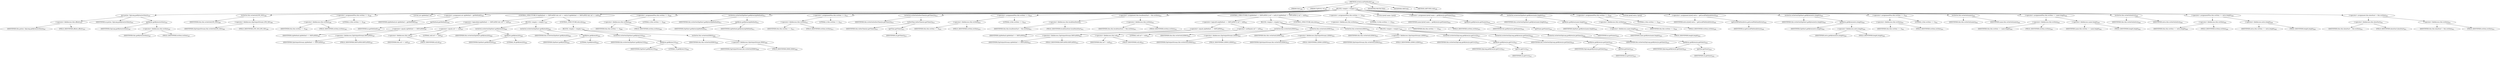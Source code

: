 digraph "writeLocalFileHeader" {  
"1197" [label = <(METHOD,writeLocalFileHeader)<SUB>586</SUB>> ]
"39" [label = <(PARAM,this)<SUB>586</SUB>> ]
"1198" [label = <(PARAM,ZipEntry ze)<SUB>586</SUB>> ]
"1199" [label = <(BLOCK,&lt;empty&gt;,&lt;empty&gt;)<SUB>586</SUB>> ]
"1200" [label = <(put,put(ze, ZipLong.getBytes(written)))<SUB>587</SUB>> ]
"1201" [label = <(&lt;operator&gt;.fieldAccess,this.offsets)<SUB>587</SUB>> ]
"1202" [label = <(IDENTIFIER,this,put(ze, ZipLong.getBytes(written)))<SUB>587</SUB>> ]
"1203" [label = <(FIELD_IDENTIFIER,offsets,offsets)<SUB>587</SUB>> ]
"1204" [label = <(IDENTIFIER,ze,put(ze, ZipLong.getBytes(written)))<SUB>587</SUB>> ]
"1205" [label = <(getBytes,getBytes(written))<SUB>587</SUB>> ]
"1206" [label = <(IDENTIFIER,ZipLong,getBytes(written))<SUB>587</SUB>> ]
"1207" [label = <(&lt;operator&gt;.fieldAccess,this.written)<SUB>587</SUB>> ]
"1208" [label = <(IDENTIFIER,this,getBytes(written))<SUB>587</SUB>> ]
"1209" [label = <(FIELD_IDENTIFIER,written,written)<SUB>587</SUB>> ]
"1210" [label = <(writeOut,this.writeOut(LFH_SIG))<SUB>589</SUB>> ]
"38" [label = <(IDENTIFIER,this,this.writeOut(LFH_SIG))<SUB>589</SUB>> ]
"1211" [label = <(&lt;operator&gt;.fieldAccess,ZipOutputStream.LFH_SIG)<SUB>589</SUB>> ]
"1212" [label = <(IDENTIFIER,ZipOutputStream,this.writeOut(LFH_SIG))<SUB>589</SUB>> ]
"1213" [label = <(FIELD_IDENTIFIER,LFH_SIG,LFH_SIG)<SUB>589</SUB>> ]
"1214" [label = <(&lt;operator&gt;.assignmentPlus,this.written += 4)<SUB>590</SUB>> ]
"1215" [label = <(&lt;operator&gt;.fieldAccess,this.written)<SUB>590</SUB>> ]
"1216" [label = <(IDENTIFIER,this,this.written += 4)<SUB>590</SUB>> ]
"1217" [label = <(FIELD_IDENTIFIER,written,written)<SUB>590</SUB>> ]
"1218" [label = <(LITERAL,4,this.written += 4)<SUB>590</SUB>> ]
"1219" [label = <(LOCAL,int zipMethod: int)> ]
"1220" [label = <(&lt;operator&gt;.assignment,int zipMethod = getMethod())<SUB>593</SUB>> ]
"1221" [label = <(IDENTIFIER,zipMethod,int zipMethod = getMethod())<SUB>593</SUB>> ]
"1222" [label = <(getMethod,getMethod())<SUB>593</SUB>> ]
"1223" [label = <(IDENTIFIER,ze,getMethod())<SUB>593</SUB>> ]
"1224" [label = <(CONTROL_STRUCTURE,if (zipMethod == DEFLATED &amp;&amp; raf == null),if (zipMethod == DEFLATED &amp;&amp; raf == null))<SUB>597</SUB>> ]
"1225" [label = <(&lt;operator&gt;.logicalAnd,zipMethod == DEFLATED &amp;&amp; raf == null)<SUB>597</SUB>> ]
"1226" [label = <(&lt;operator&gt;.equals,zipMethod == DEFLATED)<SUB>597</SUB>> ]
"1227" [label = <(IDENTIFIER,zipMethod,zipMethod == DEFLATED)<SUB>597</SUB>> ]
"1228" [label = <(&lt;operator&gt;.fieldAccess,ZipOutputStream.DEFLATED)<SUB>597</SUB>> ]
"1229" [label = <(IDENTIFIER,ZipOutputStream,zipMethod == DEFLATED)<SUB>597</SUB>> ]
"1230" [label = <(FIELD_IDENTIFIER,DEFLATED,DEFLATED)<SUB>597</SUB>> ]
"1231" [label = <(&lt;operator&gt;.equals,raf == null)<SUB>597</SUB>> ]
"1232" [label = <(&lt;operator&gt;.fieldAccess,this.raf)<SUB>597</SUB>> ]
"1233" [label = <(IDENTIFIER,this,raf == null)<SUB>597</SUB>> ]
"1234" [label = <(FIELD_IDENTIFIER,raf,raf)<SUB>597</SUB>> ]
"1235" [label = <(LITERAL,null,raf == null)<SUB>597</SUB>> ]
"1236" [label = <(BLOCK,&lt;empty&gt;,&lt;empty&gt;)<SUB>597</SUB>> ]
"1237" [label = <(writeOut,writeOut(ZipShort.getBytes(20)))<SUB>600</SUB>> ]
"40" [label = <(IDENTIFIER,this,writeOut(ZipShort.getBytes(20)))<SUB>600</SUB>> ]
"1238" [label = <(getBytes,getBytes(20))<SUB>600</SUB>> ]
"1239" [label = <(IDENTIFIER,ZipShort,getBytes(20))<SUB>600</SUB>> ]
"1240" [label = <(LITERAL,20,getBytes(20))<SUB>600</SUB>> ]
"1241" [label = <(writeOut,writeOut(ZipShort.getBytes(8)))<SUB>603</SUB>> ]
"41" [label = <(IDENTIFIER,this,writeOut(ZipShort.getBytes(8)))<SUB>603</SUB>> ]
"1242" [label = <(getBytes,getBytes(8))<SUB>603</SUB>> ]
"1243" [label = <(IDENTIFIER,ZipShort,getBytes(8))<SUB>603</SUB>> ]
"1244" [label = <(LITERAL,8,getBytes(8))<SUB>603</SUB>> ]
"1245" [label = <(CONTROL_STRUCTURE,else,else)<SUB>604</SUB>> ]
"1246" [label = <(BLOCK,&lt;empty&gt;,&lt;empty&gt;)<SUB>604</SUB>> ]
"1247" [label = <(writeOut,writeOut(ZipShort.getBytes(10)))<SUB>605</SUB>> ]
"42" [label = <(IDENTIFIER,this,writeOut(ZipShort.getBytes(10)))<SUB>605</SUB>> ]
"1248" [label = <(getBytes,getBytes(10))<SUB>605</SUB>> ]
"1249" [label = <(IDENTIFIER,ZipShort,getBytes(10))<SUB>605</SUB>> ]
"1250" [label = <(LITERAL,10,getBytes(10))<SUB>605</SUB>> ]
"1251" [label = <(writeOut,this.writeOut(ZERO))<SUB>606</SUB>> ]
"43" [label = <(IDENTIFIER,this,this.writeOut(ZERO))<SUB>606</SUB>> ]
"1252" [label = <(&lt;operator&gt;.fieldAccess,ZipOutputStream.ZERO)<SUB>606</SUB>> ]
"1253" [label = <(IDENTIFIER,ZipOutputStream,this.writeOut(ZERO))<SUB>606</SUB>> ]
"1254" [label = <(FIELD_IDENTIFIER,ZERO,ZERO)<SUB>606</SUB>> ]
"1255" [label = <(&lt;operator&gt;.assignmentPlus,this.written += 4)<SUB>608</SUB>> ]
"1256" [label = <(&lt;operator&gt;.fieldAccess,this.written)<SUB>608</SUB>> ]
"1257" [label = <(IDENTIFIER,this,this.written += 4)<SUB>608</SUB>> ]
"1258" [label = <(FIELD_IDENTIFIER,written,written)<SUB>608</SUB>> ]
"1259" [label = <(LITERAL,4,this.written += 4)<SUB>608</SUB>> ]
"1260" [label = <(writeOut,writeOut(ZipShort.getBytes(zipMethod)))<SUB>611</SUB>> ]
"44" [label = <(IDENTIFIER,this,writeOut(ZipShort.getBytes(zipMethod)))<SUB>611</SUB>> ]
"1261" [label = <(getBytes,getBytes(zipMethod))<SUB>611</SUB>> ]
"1262" [label = <(IDENTIFIER,ZipShort,getBytes(zipMethod))<SUB>611</SUB>> ]
"1263" [label = <(IDENTIFIER,zipMethod,getBytes(zipMethod))<SUB>611</SUB>> ]
"1264" [label = <(&lt;operator&gt;.assignmentPlus,this.written += 2)<SUB>612</SUB>> ]
"1265" [label = <(&lt;operator&gt;.fieldAccess,this.written)<SUB>612</SUB>> ]
"1266" [label = <(IDENTIFIER,this,this.written += 2)<SUB>612</SUB>> ]
"1267" [label = <(FIELD_IDENTIFIER,written,written)<SUB>612</SUB>> ]
"1268" [label = <(LITERAL,2,this.written += 2)<SUB>612</SUB>> ]
"1269" [label = <(writeOut,writeOut(toDosTime(ze.getTime())))<SUB>615</SUB>> ]
"46" [label = <(IDENTIFIER,this,writeOut(toDosTime(ze.getTime())))<SUB>615</SUB>> ]
"1270" [label = <(toDosTime,toDosTime(ze.getTime()))<SUB>615</SUB>> ]
"45" [label = <(IDENTIFIER,this,toDosTime(ze.getTime()))<SUB>615</SUB>> ]
"1271" [label = <(getTime,getTime())<SUB>615</SUB>> ]
"1272" [label = <(IDENTIFIER,ze,getTime())<SUB>615</SUB>> ]
"1273" [label = <(&lt;operator&gt;.assignmentPlus,this.written += 4)<SUB>616</SUB>> ]
"1274" [label = <(&lt;operator&gt;.fieldAccess,this.written)<SUB>616</SUB>> ]
"1275" [label = <(IDENTIFIER,this,this.written += 4)<SUB>616</SUB>> ]
"1276" [label = <(FIELD_IDENTIFIER,written,written)<SUB>616</SUB>> ]
"1277" [label = <(LITERAL,4,this.written += 4)<SUB>616</SUB>> ]
"1278" [label = <(&lt;operator&gt;.assignment,this.localDataStart = this.written)<SUB>621</SUB>> ]
"1279" [label = <(&lt;operator&gt;.fieldAccess,this.localDataStart)<SUB>621</SUB>> ]
"1280" [label = <(IDENTIFIER,this,this.localDataStart = this.written)<SUB>621</SUB>> ]
"1281" [label = <(FIELD_IDENTIFIER,localDataStart,localDataStart)<SUB>621</SUB>> ]
"1282" [label = <(&lt;operator&gt;.fieldAccess,this.written)<SUB>621</SUB>> ]
"1283" [label = <(IDENTIFIER,this,this.localDataStart = this.written)<SUB>621</SUB>> ]
"1284" [label = <(FIELD_IDENTIFIER,written,written)<SUB>621</SUB>> ]
"1285" [label = <(CONTROL_STRUCTURE,if (zipMethod == DEFLATED || raf != null),if (zipMethod == DEFLATED || raf != null))<SUB>622</SUB>> ]
"1286" [label = <(&lt;operator&gt;.logicalOr,zipMethod == DEFLATED || raf != null)<SUB>622</SUB>> ]
"1287" [label = <(&lt;operator&gt;.equals,zipMethod == DEFLATED)<SUB>622</SUB>> ]
"1288" [label = <(IDENTIFIER,zipMethod,zipMethod == DEFLATED)<SUB>622</SUB>> ]
"1289" [label = <(&lt;operator&gt;.fieldAccess,ZipOutputStream.DEFLATED)<SUB>622</SUB>> ]
"1290" [label = <(IDENTIFIER,ZipOutputStream,zipMethod == DEFLATED)<SUB>622</SUB>> ]
"1291" [label = <(FIELD_IDENTIFIER,DEFLATED,DEFLATED)<SUB>622</SUB>> ]
"1292" [label = <(&lt;operator&gt;.notEquals,raf != null)<SUB>622</SUB>> ]
"1293" [label = <(&lt;operator&gt;.fieldAccess,this.raf)<SUB>622</SUB>> ]
"1294" [label = <(IDENTIFIER,this,raf != null)<SUB>622</SUB>> ]
"1295" [label = <(FIELD_IDENTIFIER,raf,raf)<SUB>622</SUB>> ]
"1296" [label = <(LITERAL,null,raf != null)<SUB>622</SUB>> ]
"1297" [label = <(BLOCK,&lt;empty&gt;,&lt;empty&gt;)<SUB>622</SUB>> ]
"1298" [label = <(writeOut,this.writeOut(LZERO))<SUB>623</SUB>> ]
"47" [label = <(IDENTIFIER,this,this.writeOut(LZERO))<SUB>623</SUB>> ]
"1299" [label = <(&lt;operator&gt;.fieldAccess,ZipOutputStream.LZERO)<SUB>623</SUB>> ]
"1300" [label = <(IDENTIFIER,ZipOutputStream,this.writeOut(LZERO))<SUB>623</SUB>> ]
"1301" [label = <(FIELD_IDENTIFIER,LZERO,LZERO)<SUB>623</SUB>> ]
"1302" [label = <(writeOut,this.writeOut(LZERO))<SUB>624</SUB>> ]
"48" [label = <(IDENTIFIER,this,this.writeOut(LZERO))<SUB>624</SUB>> ]
"1303" [label = <(&lt;operator&gt;.fieldAccess,ZipOutputStream.LZERO)<SUB>624</SUB>> ]
"1304" [label = <(IDENTIFIER,ZipOutputStream,this.writeOut(LZERO))<SUB>624</SUB>> ]
"1305" [label = <(FIELD_IDENTIFIER,LZERO,LZERO)<SUB>624</SUB>> ]
"1306" [label = <(writeOut,this.writeOut(LZERO))<SUB>625</SUB>> ]
"49" [label = <(IDENTIFIER,this,this.writeOut(LZERO))<SUB>625</SUB>> ]
"1307" [label = <(&lt;operator&gt;.fieldAccess,ZipOutputStream.LZERO)<SUB>625</SUB>> ]
"1308" [label = <(IDENTIFIER,ZipOutputStream,this.writeOut(LZERO))<SUB>625</SUB>> ]
"1309" [label = <(FIELD_IDENTIFIER,LZERO,LZERO)<SUB>625</SUB>> ]
"1310" [label = <(CONTROL_STRUCTURE,else,else)<SUB>626</SUB>> ]
"1311" [label = <(BLOCK,&lt;empty&gt;,&lt;empty&gt;)<SUB>626</SUB>> ]
"1312" [label = <(writeOut,writeOut(ZipLong.getBytes(ze.getCrc())))<SUB>627</SUB>> ]
"50" [label = <(IDENTIFIER,this,writeOut(ZipLong.getBytes(ze.getCrc())))<SUB>627</SUB>> ]
"1313" [label = <(getBytes,getBytes(ze.getCrc()))<SUB>627</SUB>> ]
"1314" [label = <(IDENTIFIER,ZipLong,getBytes(ze.getCrc()))<SUB>627</SUB>> ]
"1315" [label = <(getCrc,getCrc())<SUB>627</SUB>> ]
"1316" [label = <(IDENTIFIER,ze,getCrc())<SUB>627</SUB>> ]
"1317" [label = <(writeOut,writeOut(ZipLong.getBytes(ze.getSize())))<SUB>628</SUB>> ]
"51" [label = <(IDENTIFIER,this,writeOut(ZipLong.getBytes(ze.getSize())))<SUB>628</SUB>> ]
"1318" [label = <(getBytes,getBytes(ze.getSize()))<SUB>628</SUB>> ]
"1319" [label = <(IDENTIFIER,ZipLong,getBytes(ze.getSize()))<SUB>628</SUB>> ]
"1320" [label = <(getSize,getSize())<SUB>628</SUB>> ]
"1321" [label = <(IDENTIFIER,ze,getSize())<SUB>628</SUB>> ]
"1322" [label = <(writeOut,writeOut(ZipLong.getBytes(ze.getSize())))<SUB>629</SUB>> ]
"52" [label = <(IDENTIFIER,this,writeOut(ZipLong.getBytes(ze.getSize())))<SUB>629</SUB>> ]
"1323" [label = <(getBytes,getBytes(ze.getSize()))<SUB>629</SUB>> ]
"1324" [label = <(IDENTIFIER,ZipLong,getBytes(ze.getSize()))<SUB>629</SUB>> ]
"1325" [label = <(getSize,getSize())<SUB>629</SUB>> ]
"1326" [label = <(IDENTIFIER,ze,getSize())<SUB>629</SUB>> ]
"1327" [label = <(&lt;operator&gt;.assignmentPlus,this.written += 12)<SUB>631</SUB>> ]
"1328" [label = <(&lt;operator&gt;.fieldAccess,this.written)<SUB>631</SUB>> ]
"1329" [label = <(IDENTIFIER,this,this.written += 12)<SUB>631</SUB>> ]
"1330" [label = <(FIELD_IDENTIFIER,written,written)<SUB>631</SUB>> ]
"1331" [label = <(LITERAL,12,this.written += 12)<SUB>631</SUB>> ]
"1332" [label = <(LOCAL,byte[] name: byte[])> ]
"1333" [label = <(&lt;operator&gt;.assignment,byte[] name = getBytes(ze.getName()))<SUB>634</SUB>> ]
"1334" [label = <(IDENTIFIER,name,byte[] name = getBytes(ze.getName()))<SUB>634</SUB>> ]
"1335" [label = <(getBytes,getBytes(ze.getName()))<SUB>634</SUB>> ]
"53" [label = <(IDENTIFIER,this,getBytes(ze.getName()))<SUB>634</SUB>> ]
"1336" [label = <(getName,getName())<SUB>634</SUB>> ]
"1337" [label = <(IDENTIFIER,ze,getName())<SUB>634</SUB>> ]
"1338" [label = <(writeOut,writeOut(ZipShort.getBytes(name.length)))<SUB>635</SUB>> ]
"54" [label = <(IDENTIFIER,this,writeOut(ZipShort.getBytes(name.length)))<SUB>635</SUB>> ]
"1339" [label = <(getBytes,getBytes(name.length))<SUB>635</SUB>> ]
"1340" [label = <(IDENTIFIER,ZipShort,getBytes(name.length))<SUB>635</SUB>> ]
"1341" [label = <(&lt;operator&gt;.fieldAccess,name.length)<SUB>635</SUB>> ]
"1342" [label = <(IDENTIFIER,name,getBytes(name.length))<SUB>635</SUB>> ]
"1343" [label = <(FIELD_IDENTIFIER,length,length)<SUB>635</SUB>> ]
"1344" [label = <(&lt;operator&gt;.assignmentPlus,this.written += 2)<SUB>636</SUB>> ]
"1345" [label = <(&lt;operator&gt;.fieldAccess,this.written)<SUB>636</SUB>> ]
"1346" [label = <(IDENTIFIER,this,this.written += 2)<SUB>636</SUB>> ]
"1347" [label = <(FIELD_IDENTIFIER,written,written)<SUB>636</SUB>> ]
"1348" [label = <(LITERAL,2,this.written += 2)<SUB>636</SUB>> ]
"1349" [label = <(LOCAL,byte[] extra: byte[])> ]
"1350" [label = <(&lt;operator&gt;.assignment,byte[] extra = getLocalFileDataExtra())<SUB>639</SUB>> ]
"1351" [label = <(IDENTIFIER,extra,byte[] extra = getLocalFileDataExtra())<SUB>639</SUB>> ]
"1352" [label = <(getLocalFileDataExtra,getLocalFileDataExtra())<SUB>639</SUB>> ]
"1353" [label = <(IDENTIFIER,ze,getLocalFileDataExtra())<SUB>639</SUB>> ]
"1354" [label = <(writeOut,writeOut(ZipShort.getBytes(extra.length)))<SUB>640</SUB>> ]
"55" [label = <(IDENTIFIER,this,writeOut(ZipShort.getBytes(extra.length)))<SUB>640</SUB>> ]
"1355" [label = <(getBytes,getBytes(extra.length))<SUB>640</SUB>> ]
"1356" [label = <(IDENTIFIER,ZipShort,getBytes(extra.length))<SUB>640</SUB>> ]
"1357" [label = <(&lt;operator&gt;.fieldAccess,extra.length)<SUB>640</SUB>> ]
"1358" [label = <(IDENTIFIER,extra,getBytes(extra.length))<SUB>640</SUB>> ]
"1359" [label = <(FIELD_IDENTIFIER,length,length)<SUB>640</SUB>> ]
"1360" [label = <(&lt;operator&gt;.assignmentPlus,this.written += 2)<SUB>641</SUB>> ]
"1361" [label = <(&lt;operator&gt;.fieldAccess,this.written)<SUB>641</SUB>> ]
"1362" [label = <(IDENTIFIER,this,this.written += 2)<SUB>641</SUB>> ]
"1363" [label = <(FIELD_IDENTIFIER,written,written)<SUB>641</SUB>> ]
"1364" [label = <(LITERAL,2,this.written += 2)<SUB>641</SUB>> ]
"1365" [label = <(writeOut,this.writeOut(name))<SUB>644</SUB>> ]
"56" [label = <(IDENTIFIER,this,this.writeOut(name))<SUB>644</SUB>> ]
"1366" [label = <(IDENTIFIER,name,this.writeOut(name))<SUB>644</SUB>> ]
"1367" [label = <(&lt;operator&gt;.assignmentPlus,this.written += name.length)<SUB>645</SUB>> ]
"1368" [label = <(&lt;operator&gt;.fieldAccess,this.written)<SUB>645</SUB>> ]
"1369" [label = <(IDENTIFIER,this,this.written += name.length)<SUB>645</SUB>> ]
"1370" [label = <(FIELD_IDENTIFIER,written,written)<SUB>645</SUB>> ]
"1371" [label = <(&lt;operator&gt;.fieldAccess,name.length)<SUB>645</SUB>> ]
"1372" [label = <(IDENTIFIER,name,this.written += name.length)<SUB>645</SUB>> ]
"1373" [label = <(FIELD_IDENTIFIER,length,length)<SUB>645</SUB>> ]
"1374" [label = <(writeOut,this.writeOut(extra))<SUB>648</SUB>> ]
"57" [label = <(IDENTIFIER,this,this.writeOut(extra))<SUB>648</SUB>> ]
"1375" [label = <(IDENTIFIER,extra,this.writeOut(extra))<SUB>648</SUB>> ]
"1376" [label = <(&lt;operator&gt;.assignmentPlus,this.written += extra.length)<SUB>649</SUB>> ]
"1377" [label = <(&lt;operator&gt;.fieldAccess,this.written)<SUB>649</SUB>> ]
"1378" [label = <(IDENTIFIER,this,this.written += extra.length)<SUB>649</SUB>> ]
"1379" [label = <(FIELD_IDENTIFIER,written,written)<SUB>649</SUB>> ]
"1380" [label = <(&lt;operator&gt;.fieldAccess,extra.length)<SUB>649</SUB>> ]
"1381" [label = <(IDENTIFIER,extra,this.written += extra.length)<SUB>649</SUB>> ]
"1382" [label = <(FIELD_IDENTIFIER,length,length)<SUB>649</SUB>> ]
"1383" [label = <(&lt;operator&gt;.assignment,this.dataStart = this.written)<SUB>651</SUB>> ]
"1384" [label = <(&lt;operator&gt;.fieldAccess,this.dataStart)<SUB>651</SUB>> ]
"1385" [label = <(IDENTIFIER,this,this.dataStart = this.written)<SUB>651</SUB>> ]
"1386" [label = <(FIELD_IDENTIFIER,dataStart,dataStart)<SUB>651</SUB>> ]
"1387" [label = <(&lt;operator&gt;.fieldAccess,this.written)<SUB>651</SUB>> ]
"1388" [label = <(IDENTIFIER,this,this.dataStart = this.written)<SUB>651</SUB>> ]
"1389" [label = <(FIELD_IDENTIFIER,written,written)<SUB>651</SUB>> ]
"1390" [label = <(MODIFIER,PROTECTED)> ]
"1391" [label = <(MODIFIER,VIRTUAL)> ]
"1392" [label = <(METHOD_RETURN,void)<SUB>586</SUB>> ]
  "1197" -> "39" 
  "1197" -> "1198" 
  "1197" -> "1199" 
  "1197" -> "1390" 
  "1197" -> "1391" 
  "1197" -> "1392" 
  "1199" -> "1200" 
  "1199" -> "1210" 
  "1199" -> "1214" 
  "1199" -> "1219" 
  "1199" -> "1220" 
  "1199" -> "1224" 
  "1199" -> "1255" 
  "1199" -> "1260" 
  "1199" -> "1264" 
  "1199" -> "1269" 
  "1199" -> "1273" 
  "1199" -> "1278" 
  "1199" -> "1285" 
  "1199" -> "1327" 
  "1199" -> "1332" 
  "1199" -> "1333" 
  "1199" -> "1338" 
  "1199" -> "1344" 
  "1199" -> "1349" 
  "1199" -> "1350" 
  "1199" -> "1354" 
  "1199" -> "1360" 
  "1199" -> "1365" 
  "1199" -> "1367" 
  "1199" -> "1374" 
  "1199" -> "1376" 
  "1199" -> "1383" 
  "1200" -> "1201" 
  "1200" -> "1204" 
  "1200" -> "1205" 
  "1201" -> "1202" 
  "1201" -> "1203" 
  "1205" -> "1206" 
  "1205" -> "1207" 
  "1207" -> "1208" 
  "1207" -> "1209" 
  "1210" -> "38" 
  "1210" -> "1211" 
  "1211" -> "1212" 
  "1211" -> "1213" 
  "1214" -> "1215" 
  "1214" -> "1218" 
  "1215" -> "1216" 
  "1215" -> "1217" 
  "1220" -> "1221" 
  "1220" -> "1222" 
  "1222" -> "1223" 
  "1224" -> "1225" 
  "1224" -> "1236" 
  "1224" -> "1245" 
  "1225" -> "1226" 
  "1225" -> "1231" 
  "1226" -> "1227" 
  "1226" -> "1228" 
  "1228" -> "1229" 
  "1228" -> "1230" 
  "1231" -> "1232" 
  "1231" -> "1235" 
  "1232" -> "1233" 
  "1232" -> "1234" 
  "1236" -> "1237" 
  "1236" -> "1241" 
  "1237" -> "40" 
  "1237" -> "1238" 
  "1238" -> "1239" 
  "1238" -> "1240" 
  "1241" -> "41" 
  "1241" -> "1242" 
  "1242" -> "1243" 
  "1242" -> "1244" 
  "1245" -> "1246" 
  "1246" -> "1247" 
  "1246" -> "1251" 
  "1247" -> "42" 
  "1247" -> "1248" 
  "1248" -> "1249" 
  "1248" -> "1250" 
  "1251" -> "43" 
  "1251" -> "1252" 
  "1252" -> "1253" 
  "1252" -> "1254" 
  "1255" -> "1256" 
  "1255" -> "1259" 
  "1256" -> "1257" 
  "1256" -> "1258" 
  "1260" -> "44" 
  "1260" -> "1261" 
  "1261" -> "1262" 
  "1261" -> "1263" 
  "1264" -> "1265" 
  "1264" -> "1268" 
  "1265" -> "1266" 
  "1265" -> "1267" 
  "1269" -> "46" 
  "1269" -> "1270" 
  "1270" -> "45" 
  "1270" -> "1271" 
  "1271" -> "1272" 
  "1273" -> "1274" 
  "1273" -> "1277" 
  "1274" -> "1275" 
  "1274" -> "1276" 
  "1278" -> "1279" 
  "1278" -> "1282" 
  "1279" -> "1280" 
  "1279" -> "1281" 
  "1282" -> "1283" 
  "1282" -> "1284" 
  "1285" -> "1286" 
  "1285" -> "1297" 
  "1285" -> "1310" 
  "1286" -> "1287" 
  "1286" -> "1292" 
  "1287" -> "1288" 
  "1287" -> "1289" 
  "1289" -> "1290" 
  "1289" -> "1291" 
  "1292" -> "1293" 
  "1292" -> "1296" 
  "1293" -> "1294" 
  "1293" -> "1295" 
  "1297" -> "1298" 
  "1297" -> "1302" 
  "1297" -> "1306" 
  "1298" -> "47" 
  "1298" -> "1299" 
  "1299" -> "1300" 
  "1299" -> "1301" 
  "1302" -> "48" 
  "1302" -> "1303" 
  "1303" -> "1304" 
  "1303" -> "1305" 
  "1306" -> "49" 
  "1306" -> "1307" 
  "1307" -> "1308" 
  "1307" -> "1309" 
  "1310" -> "1311" 
  "1311" -> "1312" 
  "1311" -> "1317" 
  "1311" -> "1322" 
  "1312" -> "50" 
  "1312" -> "1313" 
  "1313" -> "1314" 
  "1313" -> "1315" 
  "1315" -> "1316" 
  "1317" -> "51" 
  "1317" -> "1318" 
  "1318" -> "1319" 
  "1318" -> "1320" 
  "1320" -> "1321" 
  "1322" -> "52" 
  "1322" -> "1323" 
  "1323" -> "1324" 
  "1323" -> "1325" 
  "1325" -> "1326" 
  "1327" -> "1328" 
  "1327" -> "1331" 
  "1328" -> "1329" 
  "1328" -> "1330" 
  "1333" -> "1334" 
  "1333" -> "1335" 
  "1335" -> "53" 
  "1335" -> "1336" 
  "1336" -> "1337" 
  "1338" -> "54" 
  "1338" -> "1339" 
  "1339" -> "1340" 
  "1339" -> "1341" 
  "1341" -> "1342" 
  "1341" -> "1343" 
  "1344" -> "1345" 
  "1344" -> "1348" 
  "1345" -> "1346" 
  "1345" -> "1347" 
  "1350" -> "1351" 
  "1350" -> "1352" 
  "1352" -> "1353" 
  "1354" -> "55" 
  "1354" -> "1355" 
  "1355" -> "1356" 
  "1355" -> "1357" 
  "1357" -> "1358" 
  "1357" -> "1359" 
  "1360" -> "1361" 
  "1360" -> "1364" 
  "1361" -> "1362" 
  "1361" -> "1363" 
  "1365" -> "56" 
  "1365" -> "1366" 
  "1367" -> "1368" 
  "1367" -> "1371" 
  "1368" -> "1369" 
  "1368" -> "1370" 
  "1371" -> "1372" 
  "1371" -> "1373" 
  "1374" -> "57" 
  "1374" -> "1375" 
  "1376" -> "1377" 
  "1376" -> "1380" 
  "1377" -> "1378" 
  "1377" -> "1379" 
  "1380" -> "1381" 
  "1380" -> "1382" 
  "1383" -> "1384" 
  "1383" -> "1387" 
  "1384" -> "1385" 
  "1384" -> "1386" 
  "1387" -> "1388" 
  "1387" -> "1389" 
}
